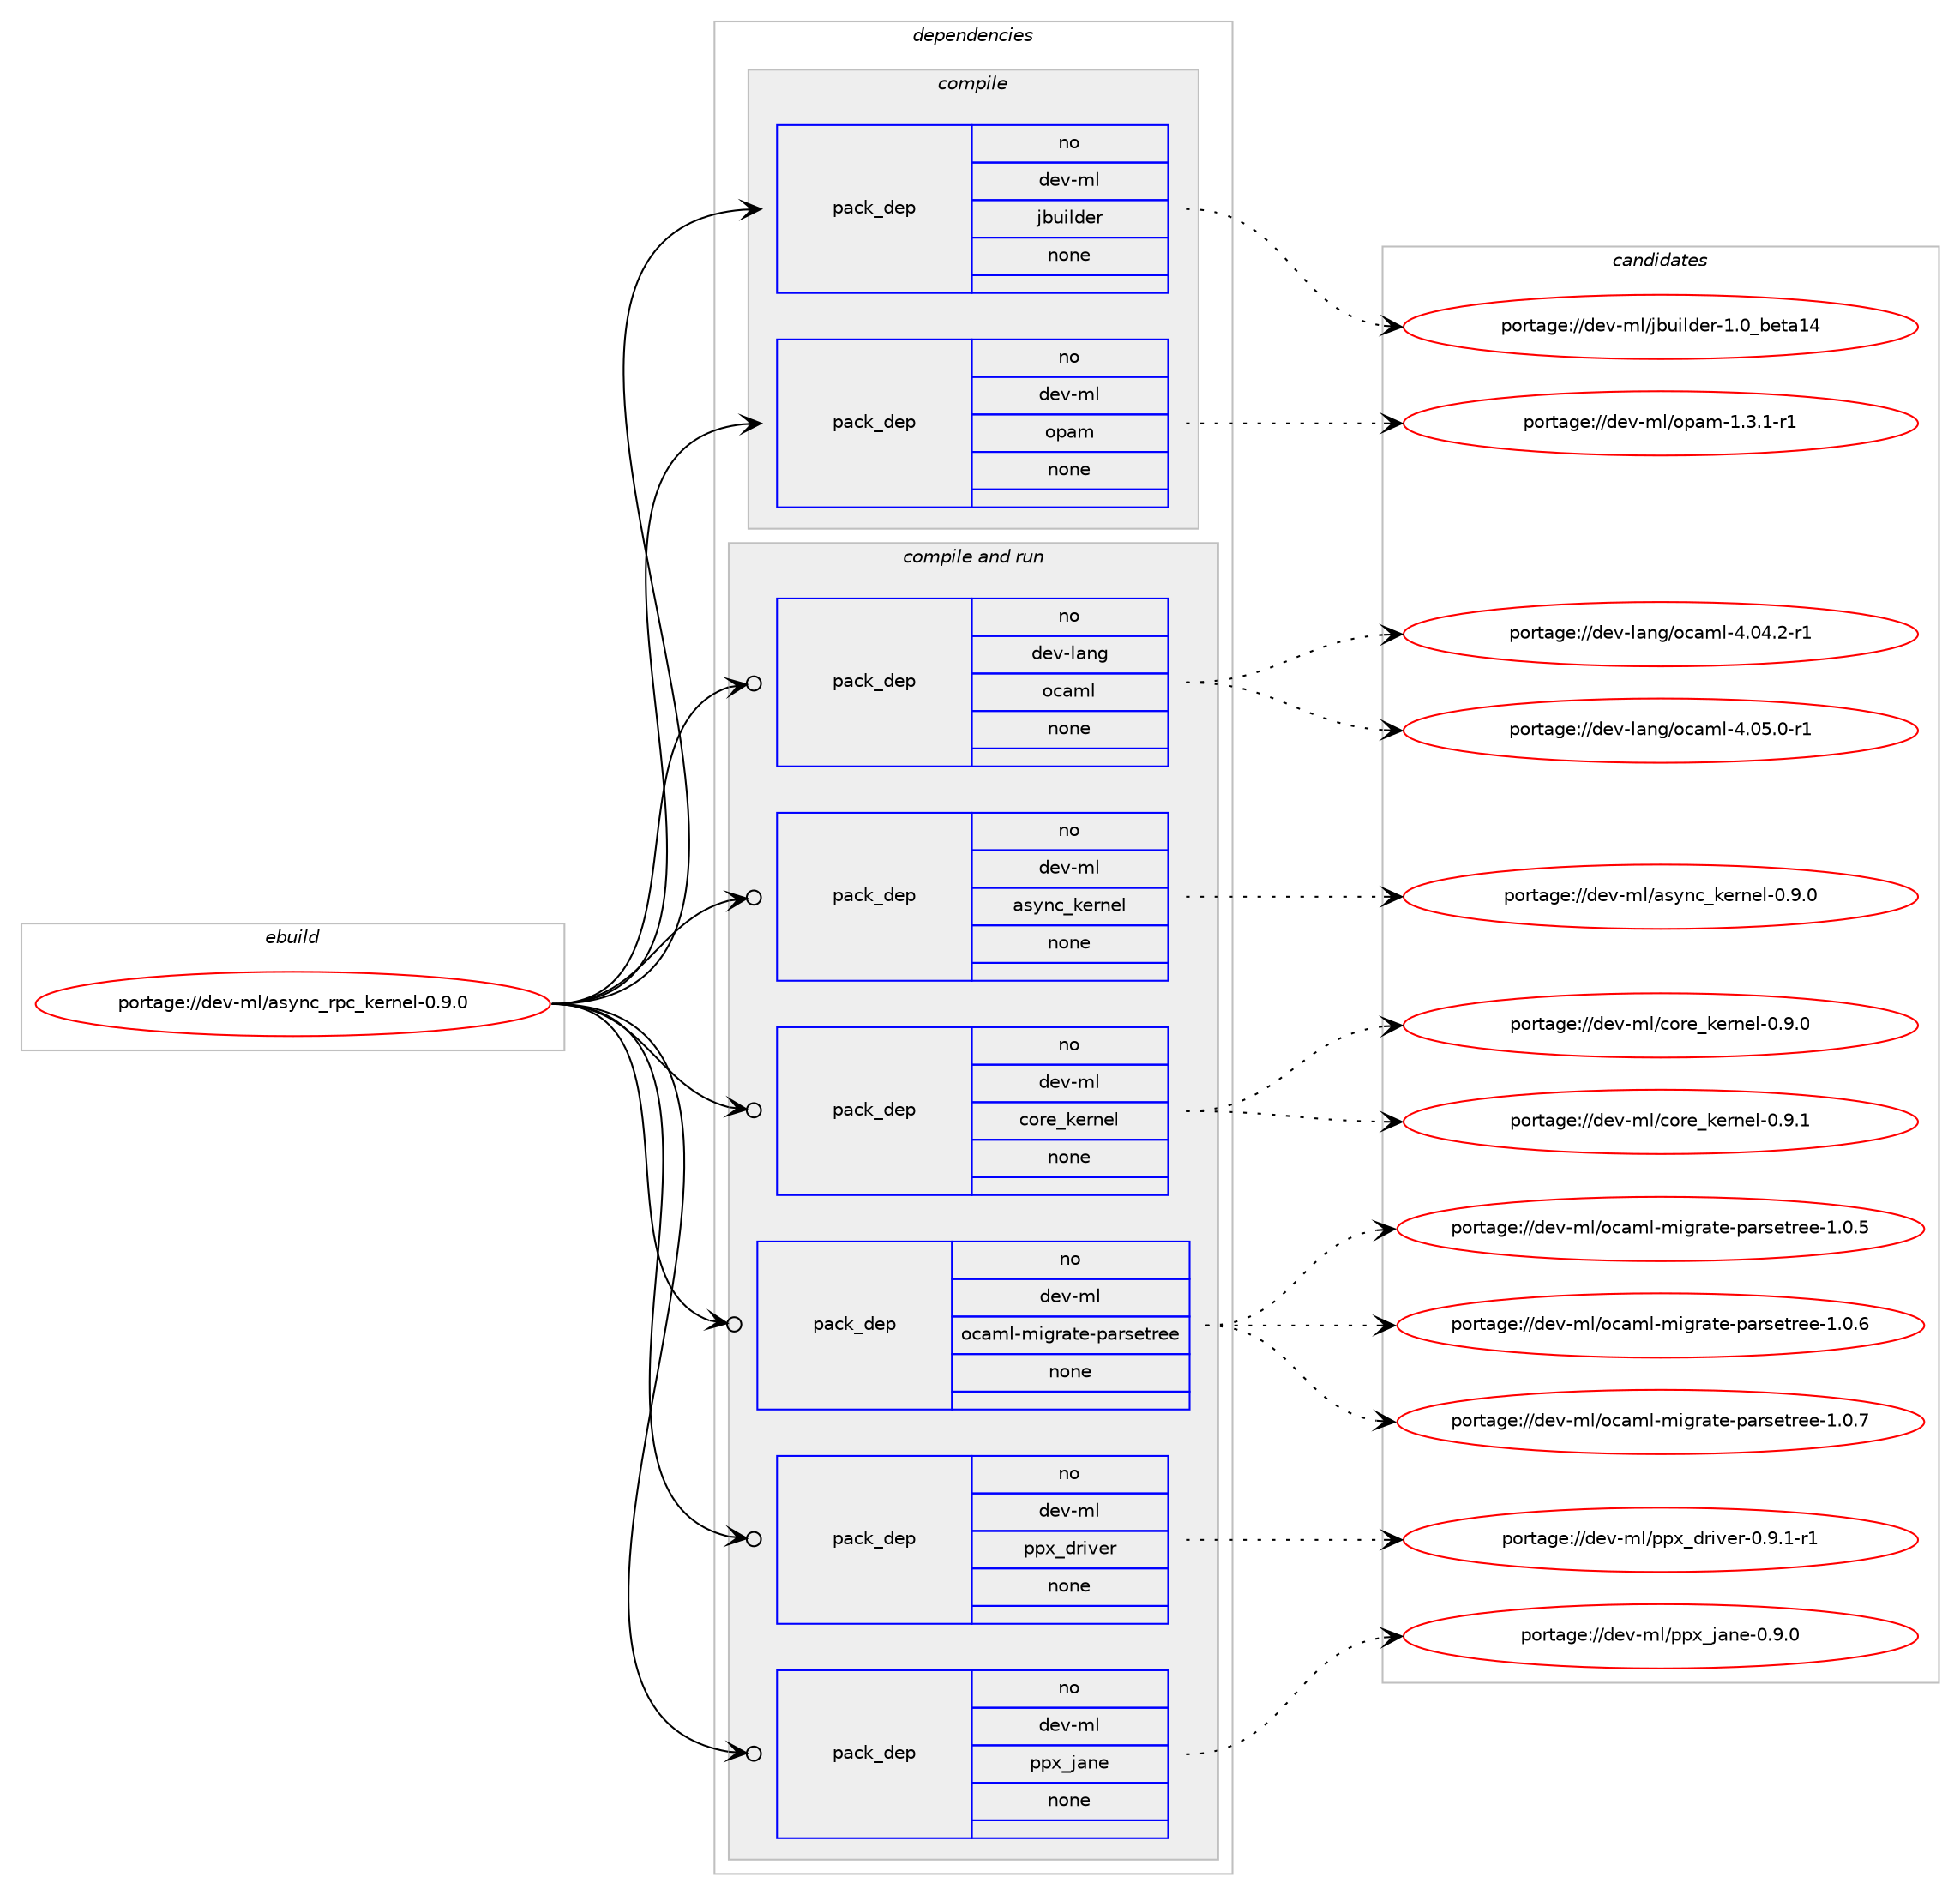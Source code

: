 digraph prolog {

# *************
# Graph options
# *************

newrank=true;
concentrate=true;
compound=true;
graph [rankdir=LR,fontname=Helvetica,fontsize=10,ranksep=1.5];#, ranksep=2.5, nodesep=0.2];
edge  [arrowhead=vee];
node  [fontname=Helvetica,fontsize=10];

# **********
# The ebuild
# **********

subgraph cluster_leftcol {
color=gray;
rank=same;
label=<<i>ebuild</i>>;
id [label="portage://dev-ml/async_rpc_kernel-0.9.0", color=red, width=4, href="../dev-ml/async_rpc_kernel-0.9.0.svg"];
}

# ****************
# The dependencies
# ****************

subgraph cluster_midcol {
color=gray;
label=<<i>dependencies</i>>;
subgraph cluster_compile {
fillcolor="#eeeeee";
style=filled;
label=<<i>compile</i>>;
subgraph pack80254 {
dependency105720 [label=<<TABLE BORDER="0" CELLBORDER="1" CELLSPACING="0" CELLPADDING="4" WIDTH="220"><TR><TD ROWSPAN="6" CELLPADDING="30">pack_dep</TD></TR><TR><TD WIDTH="110">no</TD></TR><TR><TD>dev-ml</TD></TR><TR><TD>jbuilder</TD></TR><TR><TD>none</TD></TR><TR><TD></TD></TR></TABLE>>, shape=none, color=blue];
}
id:e -> dependency105720:w [weight=20,style="solid",arrowhead="vee"];
subgraph pack80255 {
dependency105721 [label=<<TABLE BORDER="0" CELLBORDER="1" CELLSPACING="0" CELLPADDING="4" WIDTH="220"><TR><TD ROWSPAN="6" CELLPADDING="30">pack_dep</TD></TR><TR><TD WIDTH="110">no</TD></TR><TR><TD>dev-ml</TD></TR><TR><TD>opam</TD></TR><TR><TD>none</TD></TR><TR><TD></TD></TR></TABLE>>, shape=none, color=blue];
}
id:e -> dependency105721:w [weight=20,style="solid",arrowhead="vee"];
}
subgraph cluster_compileandrun {
fillcolor="#eeeeee";
style=filled;
label=<<i>compile and run</i>>;
subgraph pack80256 {
dependency105722 [label=<<TABLE BORDER="0" CELLBORDER="1" CELLSPACING="0" CELLPADDING="4" WIDTH="220"><TR><TD ROWSPAN="6" CELLPADDING="30">pack_dep</TD></TR><TR><TD WIDTH="110">no</TD></TR><TR><TD>dev-lang</TD></TR><TR><TD>ocaml</TD></TR><TR><TD>none</TD></TR><TR><TD></TD></TR></TABLE>>, shape=none, color=blue];
}
id:e -> dependency105722:w [weight=20,style="solid",arrowhead="odotvee"];
subgraph pack80257 {
dependency105723 [label=<<TABLE BORDER="0" CELLBORDER="1" CELLSPACING="0" CELLPADDING="4" WIDTH="220"><TR><TD ROWSPAN="6" CELLPADDING="30">pack_dep</TD></TR><TR><TD WIDTH="110">no</TD></TR><TR><TD>dev-ml</TD></TR><TR><TD>async_kernel</TD></TR><TR><TD>none</TD></TR><TR><TD></TD></TR></TABLE>>, shape=none, color=blue];
}
id:e -> dependency105723:w [weight=20,style="solid",arrowhead="odotvee"];
subgraph pack80258 {
dependency105724 [label=<<TABLE BORDER="0" CELLBORDER="1" CELLSPACING="0" CELLPADDING="4" WIDTH="220"><TR><TD ROWSPAN="6" CELLPADDING="30">pack_dep</TD></TR><TR><TD WIDTH="110">no</TD></TR><TR><TD>dev-ml</TD></TR><TR><TD>core_kernel</TD></TR><TR><TD>none</TD></TR><TR><TD></TD></TR></TABLE>>, shape=none, color=blue];
}
id:e -> dependency105724:w [weight=20,style="solid",arrowhead="odotvee"];
subgraph pack80259 {
dependency105725 [label=<<TABLE BORDER="0" CELLBORDER="1" CELLSPACING="0" CELLPADDING="4" WIDTH="220"><TR><TD ROWSPAN="6" CELLPADDING="30">pack_dep</TD></TR><TR><TD WIDTH="110">no</TD></TR><TR><TD>dev-ml</TD></TR><TR><TD>ocaml-migrate-parsetree</TD></TR><TR><TD>none</TD></TR><TR><TD></TD></TR></TABLE>>, shape=none, color=blue];
}
id:e -> dependency105725:w [weight=20,style="solid",arrowhead="odotvee"];
subgraph pack80260 {
dependency105726 [label=<<TABLE BORDER="0" CELLBORDER="1" CELLSPACING="0" CELLPADDING="4" WIDTH="220"><TR><TD ROWSPAN="6" CELLPADDING="30">pack_dep</TD></TR><TR><TD WIDTH="110">no</TD></TR><TR><TD>dev-ml</TD></TR><TR><TD>ppx_driver</TD></TR><TR><TD>none</TD></TR><TR><TD></TD></TR></TABLE>>, shape=none, color=blue];
}
id:e -> dependency105726:w [weight=20,style="solid",arrowhead="odotvee"];
subgraph pack80261 {
dependency105727 [label=<<TABLE BORDER="0" CELLBORDER="1" CELLSPACING="0" CELLPADDING="4" WIDTH="220"><TR><TD ROWSPAN="6" CELLPADDING="30">pack_dep</TD></TR><TR><TD WIDTH="110">no</TD></TR><TR><TD>dev-ml</TD></TR><TR><TD>ppx_jane</TD></TR><TR><TD>none</TD></TR><TR><TD></TD></TR></TABLE>>, shape=none, color=blue];
}
id:e -> dependency105727:w [weight=20,style="solid",arrowhead="odotvee"];
}
subgraph cluster_run {
fillcolor="#eeeeee";
style=filled;
label=<<i>run</i>>;
}
}

# **************
# The candidates
# **************

subgraph cluster_choices {
rank=same;
color=gray;
label=<<i>candidates</i>>;

subgraph choice80254 {
color=black;
nodesep=1;
choiceportage100101118451091084710698117105108100101114454946489598101116974952 [label="portage://dev-ml/jbuilder-1.0_beta14", color=red, width=4,href="../dev-ml/jbuilder-1.0_beta14.svg"];
dependency105720:e -> choiceportage100101118451091084710698117105108100101114454946489598101116974952:w [style=dotted,weight="100"];
}
subgraph choice80255 {
color=black;
nodesep=1;
choiceportage1001011184510910847111112971094549465146494511449 [label="portage://dev-ml/opam-1.3.1-r1", color=red, width=4,href="../dev-ml/opam-1.3.1-r1.svg"];
dependency105721:e -> choiceportage1001011184510910847111112971094549465146494511449:w [style=dotted,weight="100"];
}
subgraph choice80256 {
color=black;
nodesep=1;
choiceportage1001011184510897110103471119997109108455246485246504511449 [label="portage://dev-lang/ocaml-4.04.2-r1", color=red, width=4,href="../dev-lang/ocaml-4.04.2-r1.svg"];
choiceportage1001011184510897110103471119997109108455246485346484511449 [label="portage://dev-lang/ocaml-4.05.0-r1", color=red, width=4,href="../dev-lang/ocaml-4.05.0-r1.svg"];
dependency105722:e -> choiceportage1001011184510897110103471119997109108455246485246504511449:w [style=dotted,weight="100"];
dependency105722:e -> choiceportage1001011184510897110103471119997109108455246485346484511449:w [style=dotted,weight="100"];
}
subgraph choice80257 {
color=black;
nodesep=1;
choiceportage1001011184510910847971151211109995107101114110101108454846574648 [label="portage://dev-ml/async_kernel-0.9.0", color=red, width=4,href="../dev-ml/async_kernel-0.9.0.svg"];
dependency105723:e -> choiceportage1001011184510910847971151211109995107101114110101108454846574648:w [style=dotted,weight="100"];
}
subgraph choice80258 {
color=black;
nodesep=1;
choiceportage10010111845109108479911111410195107101114110101108454846574648 [label="portage://dev-ml/core_kernel-0.9.0", color=red, width=4,href="../dev-ml/core_kernel-0.9.0.svg"];
choiceportage10010111845109108479911111410195107101114110101108454846574649 [label="portage://dev-ml/core_kernel-0.9.1", color=red, width=4,href="../dev-ml/core_kernel-0.9.1.svg"];
dependency105724:e -> choiceportage10010111845109108479911111410195107101114110101108454846574648:w [style=dotted,weight="100"];
dependency105724:e -> choiceportage10010111845109108479911111410195107101114110101108454846574649:w [style=dotted,weight="100"];
}
subgraph choice80259 {
color=black;
nodesep=1;
choiceportage1001011184510910847111999710910845109105103114971161014511297114115101116114101101454946484653 [label="portage://dev-ml/ocaml-migrate-parsetree-1.0.5", color=red, width=4,href="../dev-ml/ocaml-migrate-parsetree-1.0.5.svg"];
choiceportage1001011184510910847111999710910845109105103114971161014511297114115101116114101101454946484654 [label="portage://dev-ml/ocaml-migrate-parsetree-1.0.6", color=red, width=4,href="../dev-ml/ocaml-migrate-parsetree-1.0.6.svg"];
choiceportage1001011184510910847111999710910845109105103114971161014511297114115101116114101101454946484655 [label="portage://dev-ml/ocaml-migrate-parsetree-1.0.7", color=red, width=4,href="../dev-ml/ocaml-migrate-parsetree-1.0.7.svg"];
dependency105725:e -> choiceportage1001011184510910847111999710910845109105103114971161014511297114115101116114101101454946484653:w [style=dotted,weight="100"];
dependency105725:e -> choiceportage1001011184510910847111999710910845109105103114971161014511297114115101116114101101454946484654:w [style=dotted,weight="100"];
dependency105725:e -> choiceportage1001011184510910847111999710910845109105103114971161014511297114115101116114101101454946484655:w [style=dotted,weight="100"];
}
subgraph choice80260 {
color=black;
nodesep=1;
choiceportage1001011184510910847112112120951001141051181011144548465746494511449 [label="portage://dev-ml/ppx_driver-0.9.1-r1", color=red, width=4,href="../dev-ml/ppx_driver-0.9.1-r1.svg"];
dependency105726:e -> choiceportage1001011184510910847112112120951001141051181011144548465746494511449:w [style=dotted,weight="100"];
}
subgraph choice80261 {
color=black;
nodesep=1;
choiceportage10010111845109108471121121209510697110101454846574648 [label="portage://dev-ml/ppx_jane-0.9.0", color=red, width=4,href="../dev-ml/ppx_jane-0.9.0.svg"];
dependency105727:e -> choiceportage10010111845109108471121121209510697110101454846574648:w [style=dotted,weight="100"];
}
}

}
